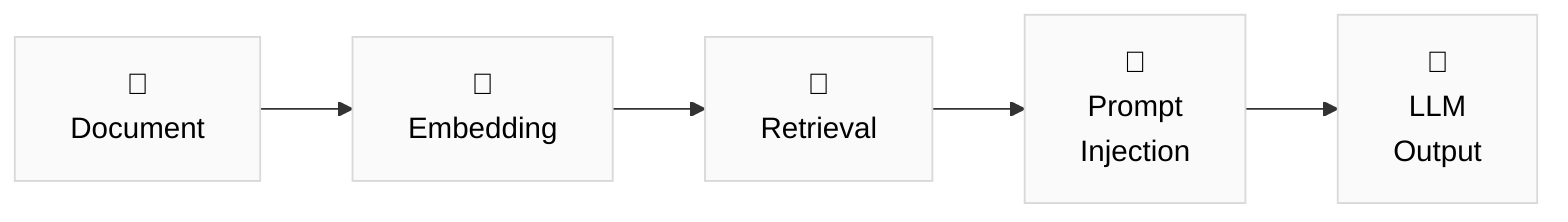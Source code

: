 flowchart LR
    style A fill:#FAFAFA,stroke:#D9D9D9,color:#000
    style B fill:#FAFAFA,stroke:#D9D9D9,color:#000
    style C fill:#FAFAFA,stroke:#D9D9D9,color:#000
    style D fill:#FAFAFA,stroke:#D9D9D9,color:#000
    style E fill:#FAFAFA,stroke:#D9D9D9,color:#000
    
  
    A["📄 
    Document"] --> B["🔗 
Embedding"]
    B --> C["📁 
Retrieval"]
    C --> D["📝 
Prompt 
Injection"]
    D --> E["🤖 
LLM 
Output"]